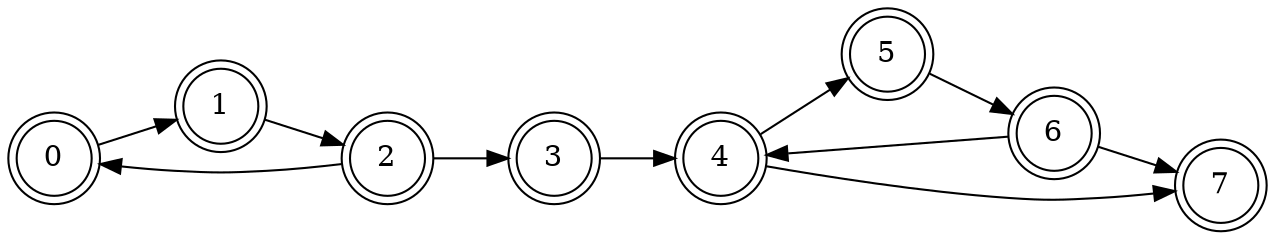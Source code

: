 digraph {
	rankdir=LR
	overlap=scale
	node [shape=doublecircle]
	0
	1
	2
	3
	4
	5
	6
	7
	0 -> 1
	1 -> 2
	2 -> 0
	2 -> 3
	3 -> 4
	4 -> 5
	4 -> 7
	5 -> 6
	6 -> 4
	6 -> 7
}
